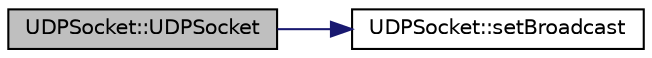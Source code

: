 digraph "UDPSocket::UDPSocket"
{
 // LATEX_PDF_SIZE
  edge [fontname="Helvetica",fontsize="10",labelfontname="Helvetica",labelfontsize="10"];
  node [fontname="Helvetica",fontsize="10",shape=record];
  rankdir="LR";
  Node1 [label="UDPSocket::UDPSocket",height=0.2,width=0.4,color="black", fillcolor="grey75", style="filled", fontcolor="black",tooltip=" "];
  Node1 -> Node2 [color="midnightblue",fontsize="10",style="solid",fontname="Helvetica"];
  Node2 [label="UDPSocket::setBroadcast",height=0.2,width=0.4,color="black", fillcolor="white", style="filled",URL="$class_u_d_p_socket.html#a316f08a017aa160643812f3c08734d27",tooltip=" "];
}
